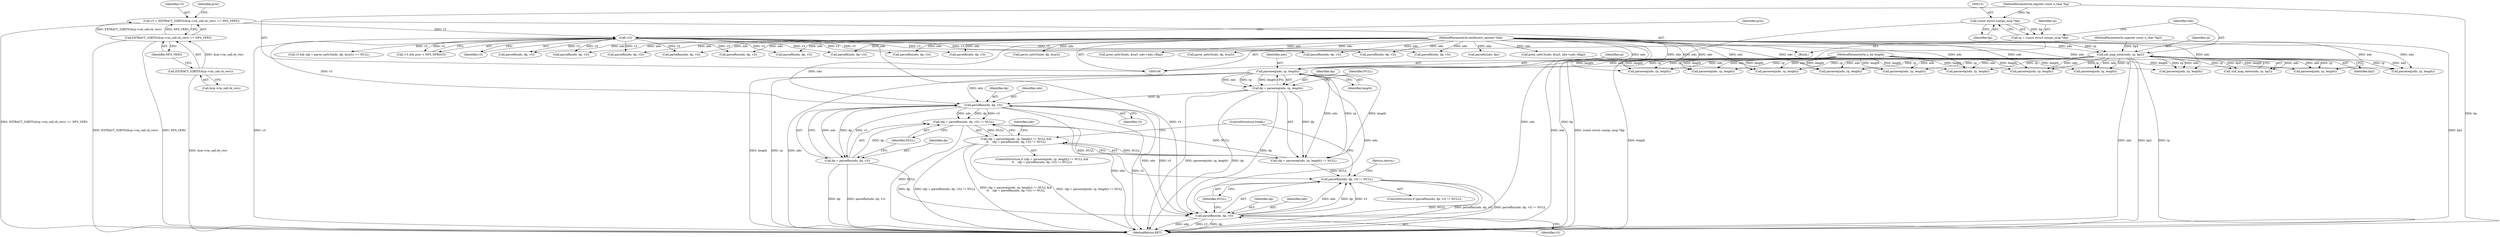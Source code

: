 digraph "0_tcpdump_19d25dd8781620cd41bf178a5e2e27fc1cf242d0_0@pointer" {
"1000680" [label="(Call,parsefhn(ndo, dp, v3))"];
"1000672" [label="(Call,parsereq(ndo, rp, length))"];
"1000135" [label="(Call,xid_map_enter(ndo, rp, bp2))"];
"1000107" [label="(MethodParameterIn,netdissect_options *ndo)"];
"1000128" [label="(Call,rp = (const struct sunrpc_msg *)bp)"];
"1000130" [label="(Call,(const struct sunrpc_msg *)bp)"];
"1000108" [label="(MethodParameterIn,register const u_char *bp)"];
"1000110" [label="(MethodParameterIn,register const u_char *bp2)"];
"1000109" [label="(MethodParameterIn,u_int length)"];
"1000670" [label="(Call,dp = parsereq(ndo, rp, length))"];
"1000162" [label="(Call,!v3)"];
"1000140" [label="(Call,v3 = (EXTRACT_32BITS(&rp->rm_call.cb_vers) == NFS_VER3))"];
"1000142" [label="(Call,EXTRACT_32BITS(&rp->rm_call.cb_vers) == NFS_VER3)"];
"1000143" [label="(Call,EXTRACT_32BITS(&rp->rm_call.cb_vers))"];
"1000677" [label="(Call,(dp = parsefhn(ndo, dp, v3)) != NULL)"];
"1000668" [label="(Call,(dp = parsereq(ndo, rp, length)) != NULL &&\n\t\t    (dp = parsefhn(ndo, dp, v3)) != NULL)"];
"1000691" [label="(Call,parsefhn(ndo, dp, v3) != NULL)"];
"1000678" [label="(Call,dp = parsefhn(ndo, dp, v3))"];
"1000692" [label="(Call,parsefhn(ndo, dp, v3))"];
"1000813" [label="(Call,parsefh(ndo, dp, v3))"];
"1000137" [label="(Identifier,rp)"];
"1000694" [label="(Identifier,dp)"];
"1000682" [label="(Identifier,dp)"];
"1000385" [label="(Call,parsefh(ndo, dp, v3))"];
"1000165" [label="(Identifier,proc)"];
"1000672" [label="(Call,parsereq(ndo, rp, length))"];
"1000537" [label="(Call,parse_sattr3(ndo, dp, &sa3))"];
"1000680" [label="(Call,parsefhn(ndo, dp, v3))"];
"1000670" [label="(Call,dp = parsereq(ndo, rp, length))"];
"1000713" [label="(Call,parsefh(ndo, dp, v3))"];
"1000697" [label="(Return,return;)"];
"1000150" [label="(Identifier,NFS_VER3)"];
"1000108" [label="(MethodParameterIn,register const u_char *bp)"];
"1000218" [label="(Call,parsereq(ndo, rp, length))"];
"1000129" [label="(Identifier,rp)"];
"1000162" [label="(Call,!v3)"];
"1000532" [label="(Call,v3 && (dp = parse_sattr3(ndo, dp, &sa3)) == NULL)"];
"1000138" [label="(Identifier,bp2)"];
"1000866" [label="(Call,parsefh(ndo, dp, v3))"];
"1000673" [label="(Identifier,ndo)"];
"1000676" [label="(Identifier,NULL)"];
"1000738" [label="(Call,parsereq(ndo, rp, length))"];
"1000668" [label="(Call,(dp = parsereq(ndo, rp, length)) != NULL &&\n\t\t    (dp = parsefhn(ndo, dp, v3)) != NULL)"];
"1000245" [label="(Call,parsefh(ndo, dp, v3))"];
"1000698" [label="(ControlStructure,break;)"];
"1000683" [label="(Identifier,v3)"];
"1000161" [label="(Call,!v3 && proc < NFS_NPROCS)"];
"1000111" [label="(Block,)"];
"1000677" [label="(Call,(dp = parsefhn(ndo, dp, v3)) != NULL)"];
"1000572" [label="(Call,parsereq(ndo, rp, length))"];
"1000678" [label="(Call,dp = parsefhn(ndo, dp, v3))"];
"1000195" [label="(Call,parsereq(ndo, rp, length))"];
"1000690" [label="(ControlStructure,if (parsefhn(ndo, dp, v3) != NULL))"];
"1000693" [label="(Identifier,ndo)"];
"1000237" [label="(Call,parsereq(ndo, rp, length))"];
"1000674" [label="(Identifier,rp)"];
"1000725" [label="(Call,parsefhn(ndo, dp, v3))"];
"1000377" [label="(Call,parsereq(ndo, rp, length))"];
"1000436" [label="(Call,parsefh(ndo, dp, v3))"];
"1000140" [label="(Call,v3 = (EXTRACT_32BITS(&rp->rm_call.cb_vers) == NFS_VER3))"];
"1000141" [label="(Identifier,v3)"];
"1000890" [label="(MethodReturn,RET)"];
"1000109" [label="(MethodParameterIn,u_int length)"];
"1000696" [label="(Identifier,NULL)"];
"1000428" [label="(Call,parsereq(ndo, rp, length))"];
"1000130" [label="(Call,(const struct sunrpc_msg *)bp)"];
"1000669" [label="(Call,(dp = parsereq(ndo, rp, length)) != NULL)"];
"1000695" [label="(Identifier,v3)"];
"1000667" [label="(ControlStructure,if ((dp = parsereq(ndo, rp, length)) != NULL &&\n\t\t    (dp = parsefhn(ndo, dp, v3)) != NULL))"];
"1000201" [label="(Call,parsefh(ndo, dp, v3))"];
"1000521" [label="(Call,parsefhn(ndo, dp, v3))"];
"1000134" [label="(Call,!xid_map_enter(ndo, rp, bp2))"];
"1000705" [label="(Call,parsereq(ndo, rp, length))"];
"1000143" [label="(Call,EXTRACT_32BITS(&rp->rm_call.cb_vers))"];
"1000681" [label="(Identifier,ndo)"];
"1000671" [label="(Identifier,dp)"];
"1000657" [label="(Call,print_sattr3(ndo, &sa3, ndo->ndo_vflag))"];
"1000142" [label="(Call,EXTRACT_32BITS(&rp->rm_call.cb_vers) == NFS_VER3)"];
"1000163" [label="(Identifier,v3)"];
"1000152" [label="(Identifier,proc)"];
"1000110" [label="(MethodParameterIn,register const u_char *bp2)"];
"1000858" [label="(Call,parsereq(ndo, rp, length))"];
"1000746" [label="(Call,parsefh(ndo, dp, v3))"];
"1000601" [label="(Call,parse_sattr3(ndo, dp, &sa3))"];
"1000684" [label="(Identifier,NULL)"];
"1000675" [label="(Identifier,length)"];
"1000128" [label="(Call,rp = (const struct sunrpc_msg *)bp)"];
"1000679" [label="(Identifier,dp)"];
"1000136" [label="(Identifier,ndo)"];
"1000692" [label="(Call,parsefhn(ndo, dp, v3))"];
"1000224" [label="(Call,parsefhn(ndo, dp, v3))"];
"1000107" [label="(MethodParameterIn,netdissect_options *ndo)"];
"1000513" [label="(Call,parsereq(ndo, rp, length))"];
"1000688" [label="(Identifier,ndo)"];
"1000132" [label="(Identifier,bp)"];
"1000144" [label="(Call,&rp->rm_call.cb_vers)"];
"1000546" [label="(Call,parsefn(ndo, dp))"];
"1000580" [label="(Call,parsefhn(ndo, dp, v3))"];
"1000135" [label="(Call,xid_map_enter(ndo, rp, bp2))"];
"1000691" [label="(Call,parsefhn(ndo, dp, v3) != NULL)"];
"1000557" [label="(Call,print_sattr3(ndo, &sa3, ndo->ndo_vflag))"];
"1000805" [label="(Call,parsereq(ndo, rp, length))"];
"1000680" -> "1000678"  [label="AST: "];
"1000680" -> "1000683"  [label="CFG: "];
"1000681" -> "1000680"  [label="AST: "];
"1000682" -> "1000680"  [label="AST: "];
"1000683" -> "1000680"  [label="AST: "];
"1000678" -> "1000680"  [label="CFG: "];
"1000680" -> "1000890"  [label="DDG: ndo"];
"1000680" -> "1000890"  [label="DDG: v3"];
"1000680" -> "1000677"  [label="DDG: ndo"];
"1000680" -> "1000677"  [label="DDG: dp"];
"1000680" -> "1000677"  [label="DDG: v3"];
"1000680" -> "1000678"  [label="DDG: ndo"];
"1000680" -> "1000678"  [label="DDG: dp"];
"1000680" -> "1000678"  [label="DDG: v3"];
"1000672" -> "1000680"  [label="DDG: ndo"];
"1000107" -> "1000680"  [label="DDG: ndo"];
"1000670" -> "1000680"  [label="DDG: dp"];
"1000162" -> "1000680"  [label="DDG: v3"];
"1000680" -> "1000692"  [label="DDG: ndo"];
"1000680" -> "1000692"  [label="DDG: v3"];
"1000672" -> "1000670"  [label="AST: "];
"1000672" -> "1000675"  [label="CFG: "];
"1000673" -> "1000672"  [label="AST: "];
"1000674" -> "1000672"  [label="AST: "];
"1000675" -> "1000672"  [label="AST: "];
"1000670" -> "1000672"  [label="CFG: "];
"1000672" -> "1000890"  [label="DDG: length"];
"1000672" -> "1000890"  [label="DDG: rp"];
"1000672" -> "1000890"  [label="DDG: ndo"];
"1000672" -> "1000669"  [label="DDG: ndo"];
"1000672" -> "1000669"  [label="DDG: rp"];
"1000672" -> "1000669"  [label="DDG: length"];
"1000672" -> "1000670"  [label="DDG: ndo"];
"1000672" -> "1000670"  [label="DDG: rp"];
"1000672" -> "1000670"  [label="DDG: length"];
"1000135" -> "1000672"  [label="DDG: ndo"];
"1000135" -> "1000672"  [label="DDG: rp"];
"1000107" -> "1000672"  [label="DDG: ndo"];
"1000109" -> "1000672"  [label="DDG: length"];
"1000672" -> "1000692"  [label="DDG: ndo"];
"1000135" -> "1000134"  [label="AST: "];
"1000135" -> "1000138"  [label="CFG: "];
"1000136" -> "1000135"  [label="AST: "];
"1000137" -> "1000135"  [label="AST: "];
"1000138" -> "1000135"  [label="AST: "];
"1000134" -> "1000135"  [label="CFG: "];
"1000135" -> "1000890"  [label="DDG: ndo"];
"1000135" -> "1000890"  [label="DDG: bp2"];
"1000135" -> "1000890"  [label="DDG: rp"];
"1000135" -> "1000134"  [label="DDG: ndo"];
"1000135" -> "1000134"  [label="DDG: rp"];
"1000135" -> "1000134"  [label="DDG: bp2"];
"1000107" -> "1000135"  [label="DDG: ndo"];
"1000128" -> "1000135"  [label="DDG: rp"];
"1000110" -> "1000135"  [label="DDG: bp2"];
"1000135" -> "1000195"  [label="DDG: ndo"];
"1000135" -> "1000195"  [label="DDG: rp"];
"1000135" -> "1000218"  [label="DDG: ndo"];
"1000135" -> "1000218"  [label="DDG: rp"];
"1000135" -> "1000237"  [label="DDG: ndo"];
"1000135" -> "1000237"  [label="DDG: rp"];
"1000135" -> "1000377"  [label="DDG: ndo"];
"1000135" -> "1000377"  [label="DDG: rp"];
"1000135" -> "1000428"  [label="DDG: ndo"];
"1000135" -> "1000428"  [label="DDG: rp"];
"1000135" -> "1000513"  [label="DDG: ndo"];
"1000135" -> "1000513"  [label="DDG: rp"];
"1000135" -> "1000572"  [label="DDG: ndo"];
"1000135" -> "1000572"  [label="DDG: rp"];
"1000135" -> "1000705"  [label="DDG: ndo"];
"1000135" -> "1000705"  [label="DDG: rp"];
"1000135" -> "1000738"  [label="DDG: ndo"];
"1000135" -> "1000738"  [label="DDG: rp"];
"1000135" -> "1000805"  [label="DDG: ndo"];
"1000135" -> "1000805"  [label="DDG: rp"];
"1000135" -> "1000858"  [label="DDG: ndo"];
"1000135" -> "1000858"  [label="DDG: rp"];
"1000107" -> "1000106"  [label="AST: "];
"1000107" -> "1000890"  [label="DDG: ndo"];
"1000107" -> "1000195"  [label="DDG: ndo"];
"1000107" -> "1000201"  [label="DDG: ndo"];
"1000107" -> "1000218"  [label="DDG: ndo"];
"1000107" -> "1000224"  [label="DDG: ndo"];
"1000107" -> "1000237"  [label="DDG: ndo"];
"1000107" -> "1000245"  [label="DDG: ndo"];
"1000107" -> "1000377"  [label="DDG: ndo"];
"1000107" -> "1000385"  [label="DDG: ndo"];
"1000107" -> "1000428"  [label="DDG: ndo"];
"1000107" -> "1000436"  [label="DDG: ndo"];
"1000107" -> "1000513"  [label="DDG: ndo"];
"1000107" -> "1000521"  [label="DDG: ndo"];
"1000107" -> "1000537"  [label="DDG: ndo"];
"1000107" -> "1000546"  [label="DDG: ndo"];
"1000107" -> "1000557"  [label="DDG: ndo"];
"1000107" -> "1000572"  [label="DDG: ndo"];
"1000107" -> "1000580"  [label="DDG: ndo"];
"1000107" -> "1000601"  [label="DDG: ndo"];
"1000107" -> "1000657"  [label="DDG: ndo"];
"1000107" -> "1000692"  [label="DDG: ndo"];
"1000107" -> "1000705"  [label="DDG: ndo"];
"1000107" -> "1000713"  [label="DDG: ndo"];
"1000107" -> "1000725"  [label="DDG: ndo"];
"1000107" -> "1000738"  [label="DDG: ndo"];
"1000107" -> "1000746"  [label="DDG: ndo"];
"1000107" -> "1000805"  [label="DDG: ndo"];
"1000107" -> "1000813"  [label="DDG: ndo"];
"1000107" -> "1000858"  [label="DDG: ndo"];
"1000107" -> "1000866"  [label="DDG: ndo"];
"1000128" -> "1000111"  [label="AST: "];
"1000128" -> "1000130"  [label="CFG: "];
"1000129" -> "1000128"  [label="AST: "];
"1000130" -> "1000128"  [label="AST: "];
"1000136" -> "1000128"  [label="CFG: "];
"1000128" -> "1000890"  [label="DDG: (const struct sunrpc_msg *)bp"];
"1000130" -> "1000128"  [label="DDG: bp"];
"1000130" -> "1000132"  [label="CFG: "];
"1000131" -> "1000130"  [label="AST: "];
"1000132" -> "1000130"  [label="AST: "];
"1000130" -> "1000890"  [label="DDG: bp"];
"1000108" -> "1000130"  [label="DDG: bp"];
"1000108" -> "1000106"  [label="AST: "];
"1000108" -> "1000890"  [label="DDG: bp"];
"1000110" -> "1000106"  [label="AST: "];
"1000110" -> "1000890"  [label="DDG: bp2"];
"1000109" -> "1000106"  [label="AST: "];
"1000109" -> "1000890"  [label="DDG: length"];
"1000109" -> "1000195"  [label="DDG: length"];
"1000109" -> "1000218"  [label="DDG: length"];
"1000109" -> "1000237"  [label="DDG: length"];
"1000109" -> "1000377"  [label="DDG: length"];
"1000109" -> "1000428"  [label="DDG: length"];
"1000109" -> "1000513"  [label="DDG: length"];
"1000109" -> "1000572"  [label="DDG: length"];
"1000109" -> "1000705"  [label="DDG: length"];
"1000109" -> "1000738"  [label="DDG: length"];
"1000109" -> "1000805"  [label="DDG: length"];
"1000109" -> "1000858"  [label="DDG: length"];
"1000670" -> "1000669"  [label="AST: "];
"1000671" -> "1000670"  [label="AST: "];
"1000676" -> "1000670"  [label="CFG: "];
"1000670" -> "1000890"  [label="DDG: parsereq(ndo, rp, length)"];
"1000670" -> "1000890"  [label="DDG: dp"];
"1000670" -> "1000669"  [label="DDG: dp"];
"1000670" -> "1000692"  [label="DDG: dp"];
"1000162" -> "1000161"  [label="AST: "];
"1000162" -> "1000163"  [label="CFG: "];
"1000163" -> "1000162"  [label="AST: "];
"1000165" -> "1000162"  [label="CFG: "];
"1000161" -> "1000162"  [label="CFG: "];
"1000162" -> "1000890"  [label="DDG: v3"];
"1000162" -> "1000161"  [label="DDG: v3"];
"1000140" -> "1000162"  [label="DDG: v3"];
"1000162" -> "1000201"  [label="DDG: v3"];
"1000162" -> "1000224"  [label="DDG: v3"];
"1000162" -> "1000245"  [label="DDG: v3"];
"1000162" -> "1000385"  [label="DDG: v3"];
"1000162" -> "1000436"  [label="DDG: v3"];
"1000162" -> "1000521"  [label="DDG: v3"];
"1000162" -> "1000532"  [label="DDG: v3"];
"1000162" -> "1000580"  [label="DDG: v3"];
"1000162" -> "1000692"  [label="DDG: v3"];
"1000162" -> "1000713"  [label="DDG: v3"];
"1000162" -> "1000725"  [label="DDG: v3"];
"1000162" -> "1000746"  [label="DDG: v3"];
"1000162" -> "1000813"  [label="DDG: v3"];
"1000162" -> "1000866"  [label="DDG: v3"];
"1000140" -> "1000111"  [label="AST: "];
"1000140" -> "1000142"  [label="CFG: "];
"1000141" -> "1000140"  [label="AST: "];
"1000142" -> "1000140"  [label="AST: "];
"1000152" -> "1000140"  [label="CFG: "];
"1000140" -> "1000890"  [label="DDG: EXTRACT_32BITS(&rp->rm_call.cb_vers) == NFS_VER3"];
"1000142" -> "1000140"  [label="DDG: EXTRACT_32BITS(&rp->rm_call.cb_vers)"];
"1000142" -> "1000140"  [label="DDG: NFS_VER3"];
"1000142" -> "1000150"  [label="CFG: "];
"1000143" -> "1000142"  [label="AST: "];
"1000150" -> "1000142"  [label="AST: "];
"1000142" -> "1000890"  [label="DDG: EXTRACT_32BITS(&rp->rm_call.cb_vers)"];
"1000142" -> "1000890"  [label="DDG: NFS_VER3"];
"1000143" -> "1000142"  [label="DDG: &rp->rm_call.cb_vers"];
"1000143" -> "1000144"  [label="CFG: "];
"1000144" -> "1000143"  [label="AST: "];
"1000150" -> "1000143"  [label="CFG: "];
"1000143" -> "1000890"  [label="DDG: &rp->rm_call.cb_vers"];
"1000677" -> "1000668"  [label="AST: "];
"1000677" -> "1000684"  [label="CFG: "];
"1000678" -> "1000677"  [label="AST: "];
"1000684" -> "1000677"  [label="AST: "];
"1000668" -> "1000677"  [label="CFG: "];
"1000677" -> "1000890"  [label="DDG: NULL"];
"1000677" -> "1000668"  [label="DDG: NULL"];
"1000678" -> "1000677"  [label="DDG: dp"];
"1000669" -> "1000677"  [label="DDG: NULL"];
"1000677" -> "1000691"  [label="DDG: NULL"];
"1000668" -> "1000667"  [label="AST: "];
"1000668" -> "1000669"  [label="CFG: "];
"1000669" -> "1000668"  [label="AST: "];
"1000688" -> "1000668"  [label="CFG: "];
"1000698" -> "1000668"  [label="CFG: "];
"1000668" -> "1000890"  [label="DDG: (dp = parsefhn(ndo, dp, v3)) != NULL"];
"1000668" -> "1000890"  [label="DDG: (dp = parsereq(ndo, rp, length)) != NULL &&\n\t\t    (dp = parsefhn(ndo, dp, v3)) != NULL"];
"1000668" -> "1000890"  [label="DDG: (dp = parsereq(ndo, rp, length)) != NULL"];
"1000669" -> "1000668"  [label="DDG: NULL"];
"1000691" -> "1000690"  [label="AST: "];
"1000691" -> "1000696"  [label="CFG: "];
"1000692" -> "1000691"  [label="AST: "];
"1000696" -> "1000691"  [label="AST: "];
"1000697" -> "1000691"  [label="CFG: "];
"1000698" -> "1000691"  [label="CFG: "];
"1000691" -> "1000890"  [label="DDG: NULL"];
"1000691" -> "1000890"  [label="DDG: parsefhn(ndo, dp, v3)"];
"1000691" -> "1000890"  [label="DDG: parsefhn(ndo, dp, v3) != NULL"];
"1000692" -> "1000691"  [label="DDG: ndo"];
"1000692" -> "1000691"  [label="DDG: dp"];
"1000692" -> "1000691"  [label="DDG: v3"];
"1000669" -> "1000691"  [label="DDG: NULL"];
"1000679" -> "1000678"  [label="AST: "];
"1000684" -> "1000678"  [label="CFG: "];
"1000678" -> "1000890"  [label="DDG: parsefhn(ndo, dp, v3)"];
"1000678" -> "1000890"  [label="DDG: dp"];
"1000678" -> "1000692"  [label="DDG: dp"];
"1000692" -> "1000695"  [label="CFG: "];
"1000693" -> "1000692"  [label="AST: "];
"1000694" -> "1000692"  [label="AST: "];
"1000695" -> "1000692"  [label="AST: "];
"1000696" -> "1000692"  [label="CFG: "];
"1000692" -> "1000890"  [label="DDG: ndo"];
"1000692" -> "1000890"  [label="DDG: v3"];
"1000692" -> "1000890"  [label="DDG: dp"];
}
